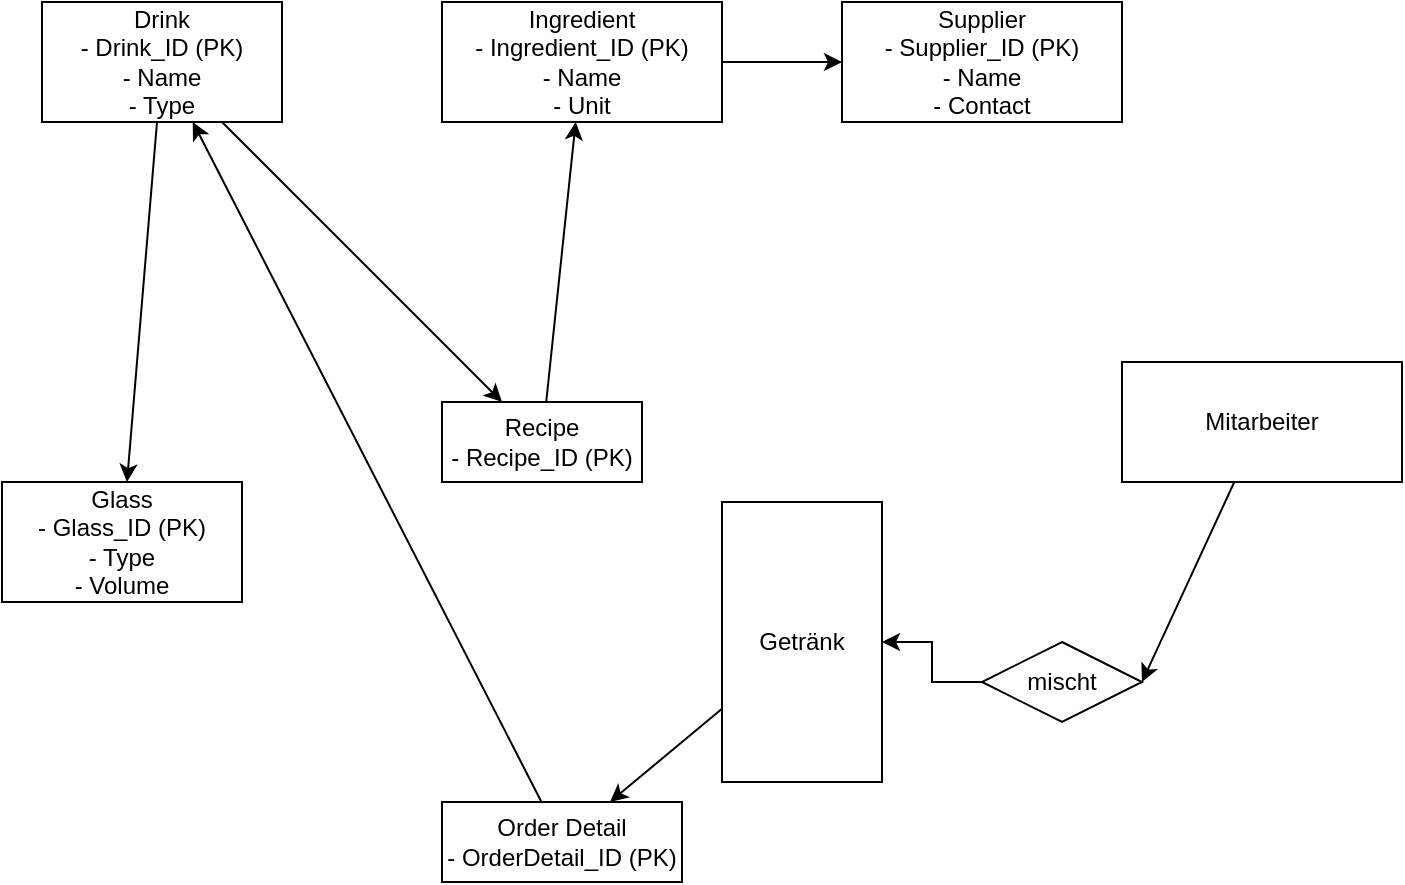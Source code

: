 <mxfile version="24.7.17">
  <diagram id="R2lEEEUBdFMjLlhIrx00" name="Page-1">
    <mxGraphModel dx="996" dy="522" grid="1" gridSize="10" guides="1" tooltips="1" connect="1" arrows="1" fold="1" page="1" pageScale="1" pageWidth="850" pageHeight="1100" math="0" shadow="0" extFonts="Permanent Marker^https://fonts.googleapis.com/css?family=Permanent+Marker">
      <root>
        <mxCell id="0" />
        <mxCell id="1" parent="0" />
        <mxCell id="2lJx8aIQyMY3eyVQErQr-1" value="Drink&#xa;- Drink_ID (PK)&#xa;- Name&#xa;- Type" style="shape=rectangle;whiteSpace=wrap;html=1;" vertex="1" parent="1">
          <mxGeometry x="100" y="100" width="120" height="60" as="geometry" />
        </mxCell>
        <mxCell id="2lJx8aIQyMY3eyVQErQr-2" value="Ingredient&#xa;- Ingredient_ID (PK)&#xa;- Name&#xa;- Unit" style="shape=rectangle;whiteSpace=wrap;html=1;" vertex="1" parent="1">
          <mxGeometry x="300" y="100" width="140" height="60" as="geometry" />
        </mxCell>
        <mxCell id="2lJx8aIQyMY3eyVQErQr-3" value="Supplier&#xa;- Supplier_ID (PK)&#xa;- Name&#xa;- Contact" style="shape=rectangle;whiteSpace=wrap;html=1;" vertex="1" parent="1">
          <mxGeometry x="500" y="100" width="140" height="60" as="geometry" />
        </mxCell>
        <mxCell id="2lJx8aIQyMY3eyVQErQr-4" value="Glass&#xa;- Glass_ID (PK)&#xa;- Type&#xa;- Volume" style="shape=rectangle;whiteSpace=wrap;html=1;" vertex="1" parent="1">
          <mxGeometry x="80" y="340" width="120" height="60" as="geometry" />
        </mxCell>
        <mxCell id="2lJx8aIQyMY3eyVQErQr-5" value="Recipe&#xa;- Recipe_ID (PK)" style="shape=rectangle;whiteSpace=wrap;html=1;" vertex="1" parent="1">
          <mxGeometry x="300" y="300" width="100" height="40" as="geometry" />
        </mxCell>
        <mxCell id="2lJx8aIQyMY3eyVQErQr-6" value="Getränk" style="shape=rectangle;whiteSpace=wrap;html=1;direction=south;align=center;" vertex="1" parent="1">
          <mxGeometry x="440" y="350" width="80" height="140" as="geometry" />
        </mxCell>
        <mxCell id="2lJx8aIQyMY3eyVQErQr-8" value="Order Detail&#xa;- OrderDetail_ID (PK)" style="shape=rectangle;whiteSpace=wrap;html=1;" vertex="1" parent="1">
          <mxGeometry x="300" y="500" width="120" height="40" as="geometry" />
        </mxCell>
        <mxCell id="2lJx8aIQyMY3eyVQErQr-9" value="" edge="1" parent="1" source="2lJx8aIQyMY3eyVQErQr-1" target="2lJx8aIQyMY3eyVQErQr-4">
          <mxGeometry relative="1" as="geometry" />
        </mxCell>
        <mxCell id="2lJx8aIQyMY3eyVQErQr-10" value="" edge="1" parent="1" source="2lJx8aIQyMY3eyVQErQr-1" target="2lJx8aIQyMY3eyVQErQr-5">
          <mxGeometry relative="1" as="geometry" />
        </mxCell>
        <mxCell id="2lJx8aIQyMY3eyVQErQr-11" value="" edge="1" parent="1" source="2lJx8aIQyMY3eyVQErQr-5" target="2lJx8aIQyMY3eyVQErQr-2">
          <mxGeometry relative="1" as="geometry" />
        </mxCell>
        <mxCell id="2lJx8aIQyMY3eyVQErQr-12" value="" edge="1" parent="1" source="2lJx8aIQyMY3eyVQErQr-2" target="2lJx8aIQyMY3eyVQErQr-3">
          <mxGeometry relative="1" as="geometry" />
        </mxCell>
        <mxCell id="2lJx8aIQyMY3eyVQErQr-13" value="" style="entryX=1;entryY=0.5;entryDx=0;entryDy=0;" edge="1" parent="1" source="2lJx8aIQyMY3eyVQErQr-7" target="2lJx8aIQyMY3eyVQErQr-17">
          <mxGeometry relative="1" as="geometry" />
        </mxCell>
        <mxCell id="2lJx8aIQyMY3eyVQErQr-14" value="" edge="1" parent="1" source="2lJx8aIQyMY3eyVQErQr-6" target="2lJx8aIQyMY3eyVQErQr-8">
          <mxGeometry relative="1" as="geometry" />
        </mxCell>
        <mxCell id="2lJx8aIQyMY3eyVQErQr-15" value="" edge="1" parent="1" source="2lJx8aIQyMY3eyVQErQr-8" target="2lJx8aIQyMY3eyVQErQr-1">
          <mxGeometry relative="1" as="geometry" />
        </mxCell>
        <mxCell id="2lJx8aIQyMY3eyVQErQr-7" value="Mitarbeiter" style="shape=rectangle;whiteSpace=wrap;html=1;" vertex="1" parent="1">
          <mxGeometry x="640" y="280" width="140" height="60" as="geometry" />
        </mxCell>
        <mxCell id="2lJx8aIQyMY3eyVQErQr-18" style="edgeStyle=orthogonalEdgeStyle;rounded=0;orthogonalLoop=1;jettySize=auto;html=1;exitX=0;exitY=0.5;exitDx=0;exitDy=0;entryX=0.5;entryY=0;entryDx=0;entryDy=0;" edge="1" parent="1" source="2lJx8aIQyMY3eyVQErQr-17" target="2lJx8aIQyMY3eyVQErQr-6">
          <mxGeometry relative="1" as="geometry" />
        </mxCell>
        <mxCell id="2lJx8aIQyMY3eyVQErQr-17" value="mischt" style="rhombus;whiteSpace=wrap;html=1;" vertex="1" parent="1">
          <mxGeometry x="570" y="420" width="80" height="40" as="geometry" />
        </mxCell>
      </root>
    </mxGraphModel>
  </diagram>
</mxfile>
